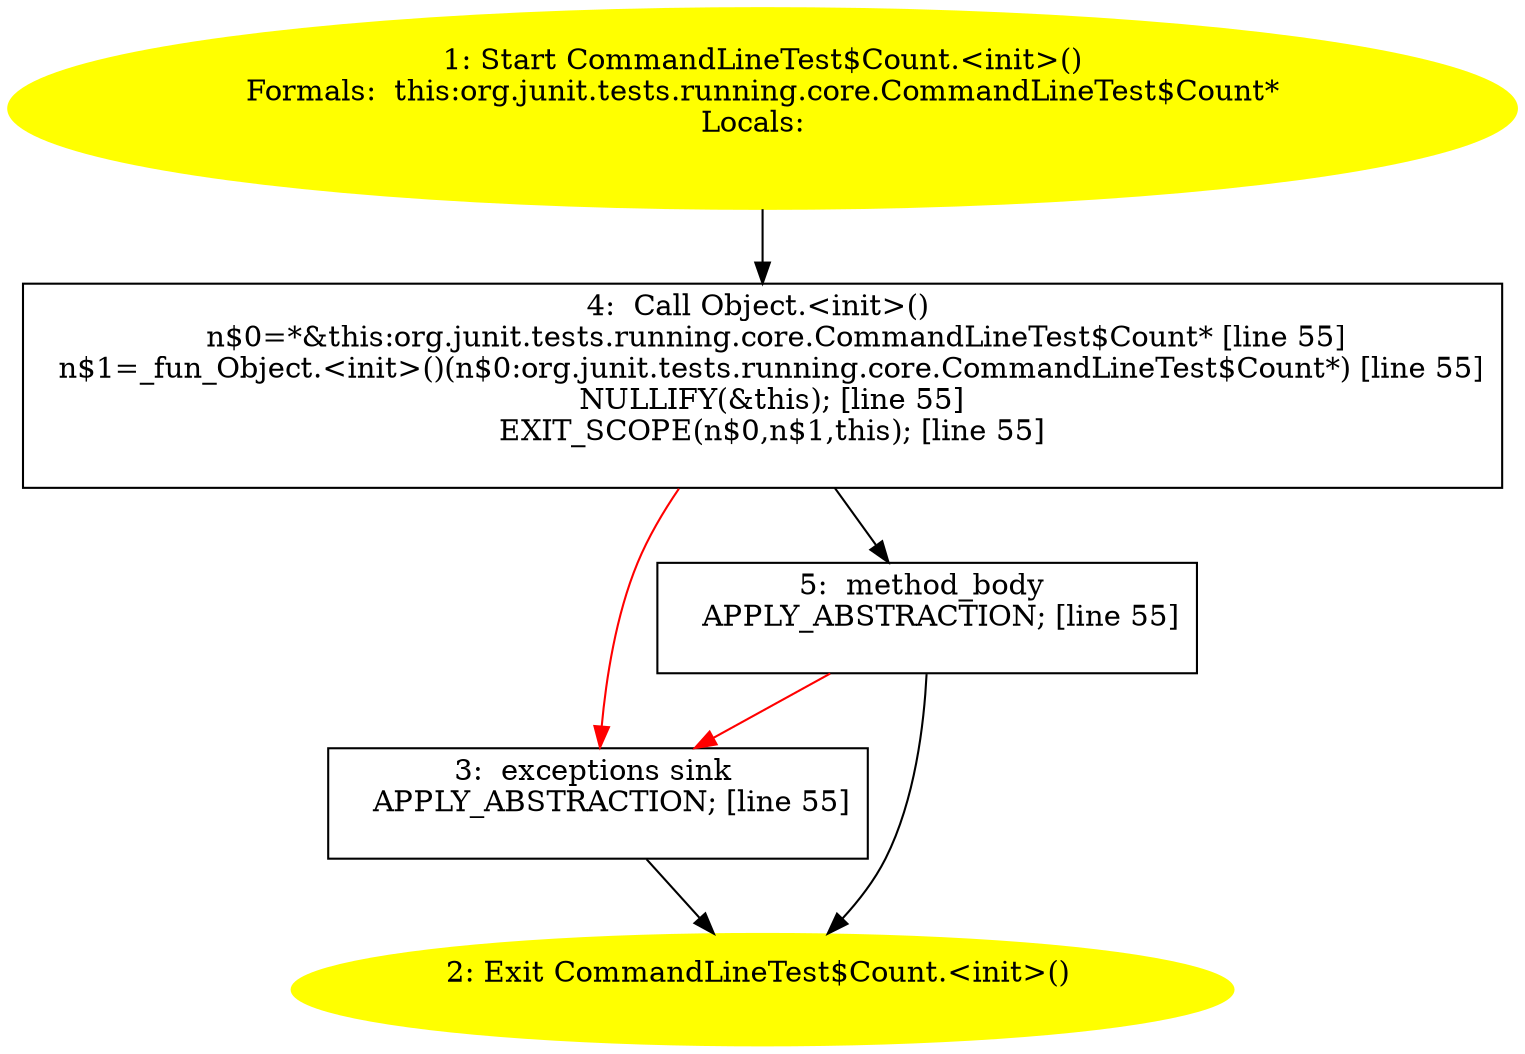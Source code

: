 /* @generated */
digraph cfg {
"org.junit.tests.running.core.CommandLineTest$Count.<init>().e25b0dbac2365cd41deb9ee28bd63b7a_1" [label="1: Start CommandLineTest$Count.<init>()\nFormals:  this:org.junit.tests.running.core.CommandLineTest$Count*\nLocals:  \n  " color=yellow style=filled]
	

	 "org.junit.tests.running.core.CommandLineTest$Count.<init>().e25b0dbac2365cd41deb9ee28bd63b7a_1" -> "org.junit.tests.running.core.CommandLineTest$Count.<init>().e25b0dbac2365cd41deb9ee28bd63b7a_4" ;
"org.junit.tests.running.core.CommandLineTest$Count.<init>().e25b0dbac2365cd41deb9ee28bd63b7a_2" [label="2: Exit CommandLineTest$Count.<init>() \n  " color=yellow style=filled]
	

"org.junit.tests.running.core.CommandLineTest$Count.<init>().e25b0dbac2365cd41deb9ee28bd63b7a_3" [label="3:  exceptions sink \n   APPLY_ABSTRACTION; [line 55]\n " shape="box"]
	

	 "org.junit.tests.running.core.CommandLineTest$Count.<init>().e25b0dbac2365cd41deb9ee28bd63b7a_3" -> "org.junit.tests.running.core.CommandLineTest$Count.<init>().e25b0dbac2365cd41deb9ee28bd63b7a_2" ;
"org.junit.tests.running.core.CommandLineTest$Count.<init>().e25b0dbac2365cd41deb9ee28bd63b7a_4" [label="4:  Call Object.<init>() \n   n$0=*&this:org.junit.tests.running.core.CommandLineTest$Count* [line 55]\n  n$1=_fun_Object.<init>()(n$0:org.junit.tests.running.core.CommandLineTest$Count*) [line 55]\n  NULLIFY(&this); [line 55]\n  EXIT_SCOPE(n$0,n$1,this); [line 55]\n " shape="box"]
	

	 "org.junit.tests.running.core.CommandLineTest$Count.<init>().e25b0dbac2365cd41deb9ee28bd63b7a_4" -> "org.junit.tests.running.core.CommandLineTest$Count.<init>().e25b0dbac2365cd41deb9ee28bd63b7a_5" ;
	 "org.junit.tests.running.core.CommandLineTest$Count.<init>().e25b0dbac2365cd41deb9ee28bd63b7a_4" -> "org.junit.tests.running.core.CommandLineTest$Count.<init>().e25b0dbac2365cd41deb9ee28bd63b7a_3" [color="red" ];
"org.junit.tests.running.core.CommandLineTest$Count.<init>().e25b0dbac2365cd41deb9ee28bd63b7a_5" [label="5:  method_body \n   APPLY_ABSTRACTION; [line 55]\n " shape="box"]
	

	 "org.junit.tests.running.core.CommandLineTest$Count.<init>().e25b0dbac2365cd41deb9ee28bd63b7a_5" -> "org.junit.tests.running.core.CommandLineTest$Count.<init>().e25b0dbac2365cd41deb9ee28bd63b7a_2" ;
	 "org.junit.tests.running.core.CommandLineTest$Count.<init>().e25b0dbac2365cd41deb9ee28bd63b7a_5" -> "org.junit.tests.running.core.CommandLineTest$Count.<init>().e25b0dbac2365cd41deb9ee28bd63b7a_3" [color="red" ];
}
